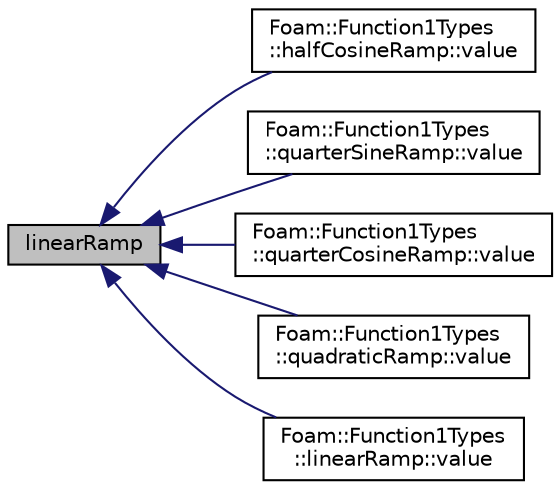 digraph "linearRamp"
{
  bgcolor="transparent";
  edge [fontname="Helvetica",fontsize="10",labelfontname="Helvetica",labelfontsize="10"];
  node [fontname="Helvetica",fontsize="10",shape=record];
  rankdir="LR";
  Node1 [label="linearRamp",height=0.2,width=0.4,color="black", fillcolor="grey75", style="filled" fontcolor="black"];
  Node1 -> Node2 [dir="back",color="midnightblue",fontsize="10",style="solid",fontname="Helvetica"];
  Node2 [label="Foam::Function1Types\l::halfCosineRamp::value",height=0.2,width=0.4,color="black",URL="$classFoam_1_1Function1Types_1_1halfCosineRamp.html#ace177e4d4965ac826bcbdf4c8d669050",tooltip="Return value for time t. "];
  Node1 -> Node3 [dir="back",color="midnightblue",fontsize="10",style="solid",fontname="Helvetica"];
  Node3 [label="Foam::Function1Types\l::quarterSineRamp::value",height=0.2,width=0.4,color="black",URL="$classFoam_1_1Function1Types_1_1quarterSineRamp.html#ace177e4d4965ac826bcbdf4c8d669050",tooltip="Return value for time t. "];
  Node1 -> Node4 [dir="back",color="midnightblue",fontsize="10",style="solid",fontname="Helvetica"];
  Node4 [label="Foam::Function1Types\l::quarterCosineRamp::value",height=0.2,width=0.4,color="black",URL="$classFoam_1_1Function1Types_1_1quarterCosineRamp.html#ace177e4d4965ac826bcbdf4c8d669050",tooltip="Return value for time t. "];
  Node1 -> Node5 [dir="back",color="midnightblue",fontsize="10",style="solid",fontname="Helvetica"];
  Node5 [label="Foam::Function1Types\l::quadraticRamp::value",height=0.2,width=0.4,color="black",URL="$classFoam_1_1Function1Types_1_1quadraticRamp.html#ace177e4d4965ac826bcbdf4c8d669050",tooltip="Return value for time t. "];
  Node1 -> Node6 [dir="back",color="midnightblue",fontsize="10",style="solid",fontname="Helvetica"];
  Node6 [label="Foam::Function1Types\l::linearRamp::value",height=0.2,width=0.4,color="black",URL="$classFoam_1_1Function1Types_1_1linearRamp.html#ace177e4d4965ac826bcbdf4c8d669050",tooltip="Return value for time t. "];
}

